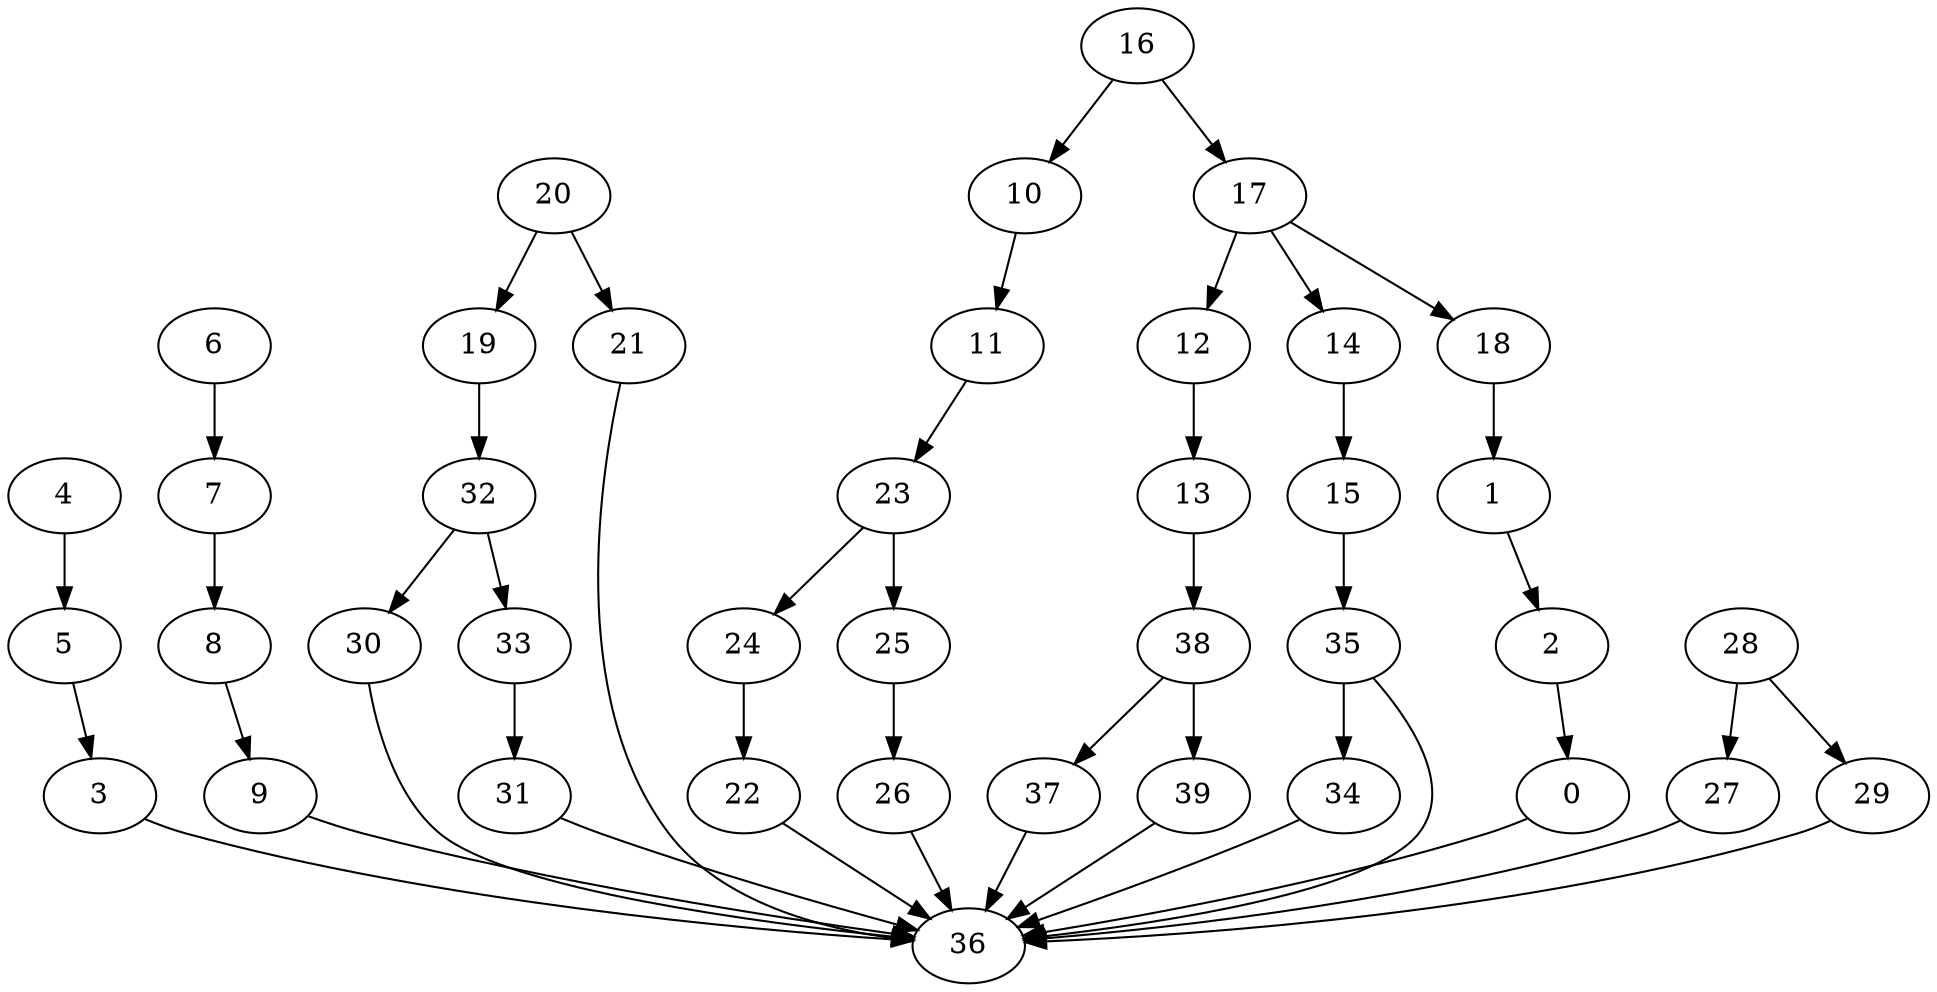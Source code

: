 strict digraph  {
0 [exec=119];
1 [exec=99];
2 [exec=92];
3 [exec=121];
4 [exec=72];
5 [exec=190];
6 [exec=116];
7 [exec=61];
8 [exec=70];
9 [exec=61];
10 [exec=170];
11 [exec=137];
12 [exec=87];
13 [exec=100];
14 [exec=67];
15 [exec=155];
16 [exec=101];
17 [exec=162];
18 [exec=120];
19 [exec=121];
20 [exec=199];
21 [exec=110];
22 [exec=56];
23 [exec=60];
24 [exec=141];
25 [exec=71];
26 [exec=123];
27 [exec=64];
28 [exec=93];
29 [exec=88];
30 [exec=81];
31 [exec=185];
32 [exec=124];
33 [exec=154];
34 [exec=163];
35 [exec=113];
36 [exec=159];
37 [exec=115];
38 [exec=114];
39 [exec=112];
0 -> 36  [comm=11];
1 -> 2  [comm=10];
2 -> 0  [comm=5];
3 -> 36  [comm=13];
4 -> 5  [comm=8];
5 -> 3  [comm=17];
6 -> 7  [comm=17];
7 -> 8  [comm=12];
8 -> 9  [comm=6];
9 -> 36  [comm=11];
10 -> 11  [comm=10];
11 -> 23  [comm=15];
12 -> 13  [comm=20];
13 -> 38  [comm=19];
14 -> 15  [comm=5];
15 -> 35  [comm=7];
16 -> 17  [comm=6];
16 -> 10  [comm=8];
17 -> 18  [comm=20];
17 -> 12  [comm=13];
17 -> 14  [comm=9];
18 -> 1  [comm=6];
19 -> 32  [comm=16];
20 -> 21  [comm=7];
20 -> 19  [comm=5];
21 -> 36  [comm=14];
22 -> 36  [comm=16];
23 -> 24  [comm=7];
23 -> 25  [comm=7];
24 -> 22  [comm=19];
25 -> 26  [comm=17];
26 -> 36  [comm=11];
27 -> 36  [comm=14];
28 -> 29  [comm=17];
28 -> 27  [comm=12];
29 -> 36  [comm=20];
30 -> 36  [comm=17];
31 -> 36  [comm=8];
32 -> 33  [comm=7];
32 -> 30  [comm=8];
33 -> 31  [comm=16];
34 -> 36  [comm=18];
35 -> 36  [comm=18];
35 -> 34  [comm=19];
37 -> 36  [comm=7];
38 -> 39  [comm=11];
38 -> 37  [comm=14];
39 -> 36  [comm=20];
}

